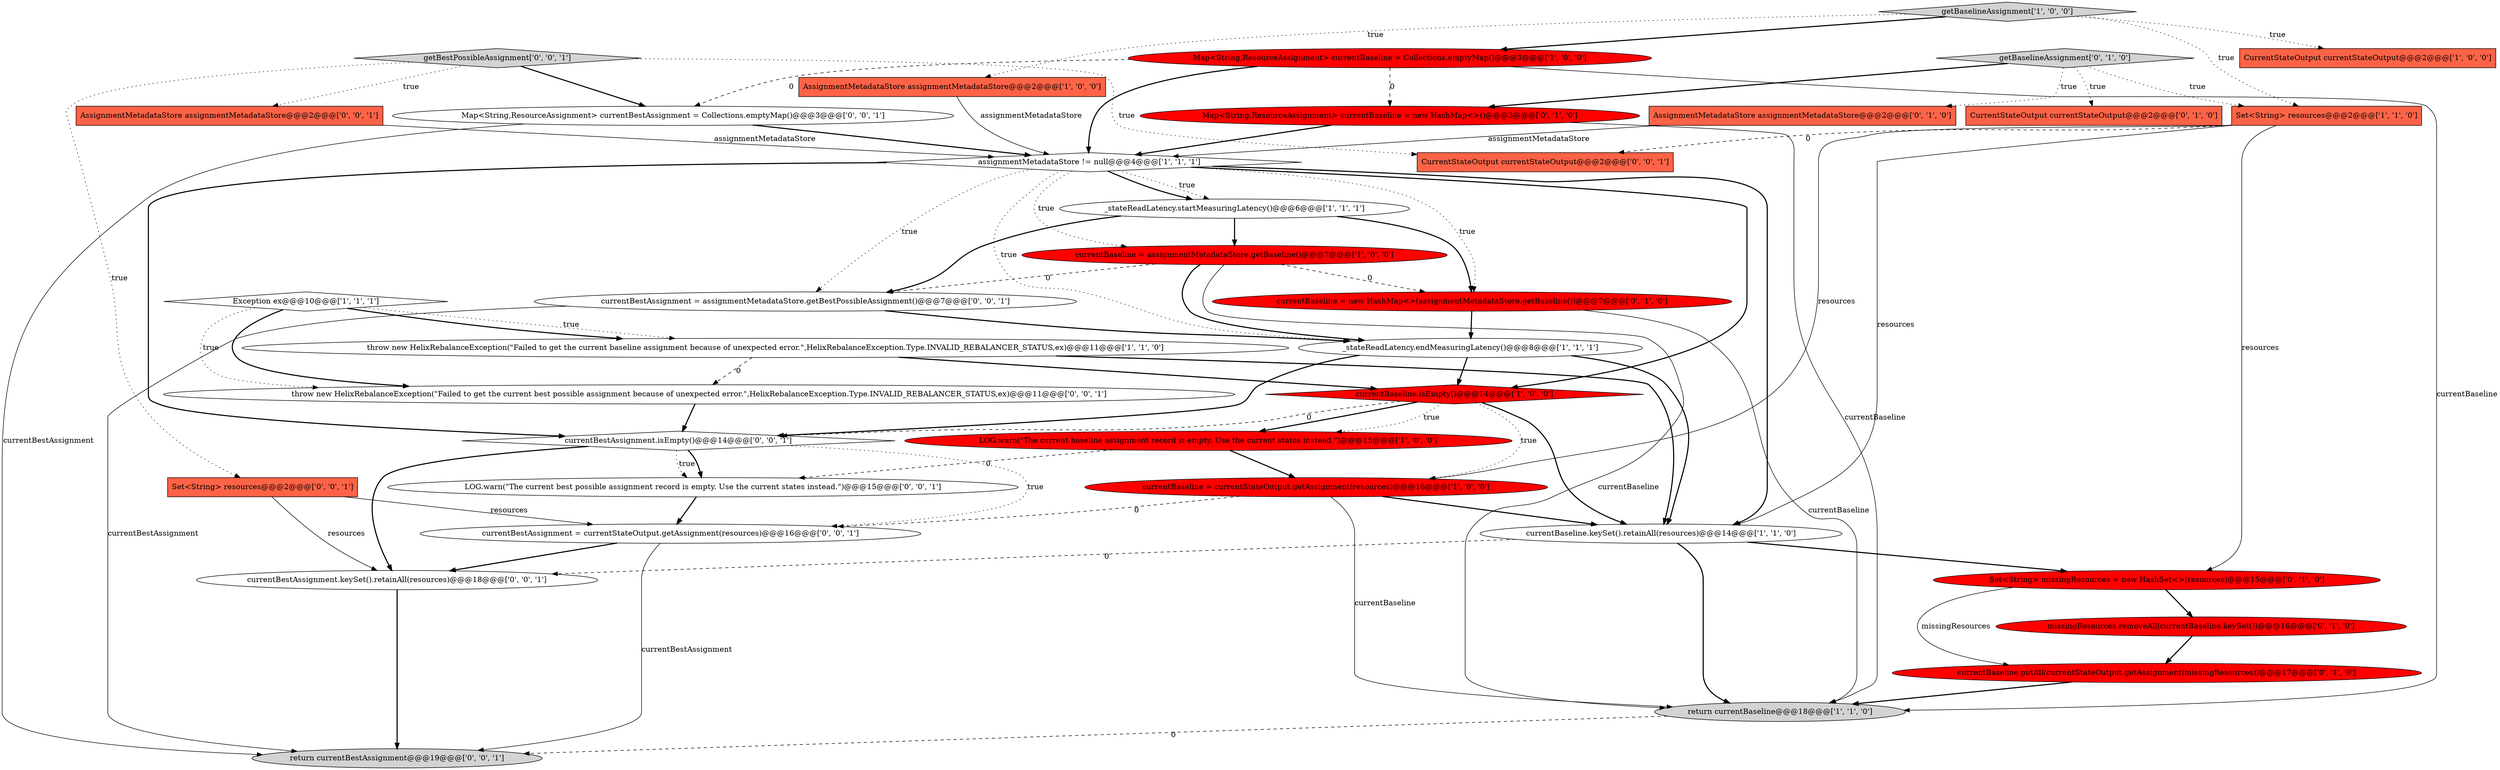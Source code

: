 digraph {
7 [style = filled, label = "Exception ex@@@10@@@['1', '1', '1']", fillcolor = white, shape = diamond image = "AAA0AAABBB1BBB"];
18 [style = filled, label = "getBaselineAssignment['0', '1', '0']", fillcolor = lightgray, shape = diamond image = "AAA0AAABBB2BBB"];
23 [style = filled, label = "Map<String,ResourceAssignment> currentBaseline = new HashMap<>()@@@3@@@['0', '1', '0']", fillcolor = red, shape = ellipse image = "AAA1AAABBB2BBB"];
30 [style = filled, label = "AssignmentMetadataStore assignmentMetadataStore@@@2@@@['0', '0', '1']", fillcolor = tomato, shape = box image = "AAA0AAABBB3BBB"];
10 [style = filled, label = "currentBaseline = assignmentMetadataStore.getBaseline()@@@7@@@['1', '0', '0']", fillcolor = red, shape = ellipse image = "AAA1AAABBB1BBB"];
22 [style = filled, label = "CurrentStateOutput currentStateOutput@@@2@@@['0', '1', '0']", fillcolor = tomato, shape = box image = "AAA0AAABBB2BBB"];
1 [style = filled, label = "Map<String,ResourceAssignment> currentBaseline = Collections.emptyMap()@@@3@@@['1', '0', '0']", fillcolor = red, shape = ellipse image = "AAA1AAABBB1BBB"];
34 [style = filled, label = "currentBestAssignment.keySet().retainAll(resources)@@@18@@@['0', '0', '1']", fillcolor = white, shape = ellipse image = "AAA0AAABBB3BBB"];
25 [style = filled, label = "currentBestAssignment = currentStateOutput.getAssignment(resources)@@@16@@@['0', '0', '1']", fillcolor = white, shape = ellipse image = "AAA0AAABBB3BBB"];
15 [style = filled, label = "LOG.warn(\"The current baseline assignment record is empty. Use the current states instead.\")@@@15@@@['1', '0', '0']", fillcolor = red, shape = ellipse image = "AAA1AAABBB1BBB"];
29 [style = filled, label = "Set<String> resources@@@2@@@['0', '0', '1']", fillcolor = tomato, shape = box image = "AAA0AAABBB3BBB"];
14 [style = filled, label = "currentBaseline.keySet().retainAll(resources)@@@14@@@['1', '1', '0']", fillcolor = white, shape = ellipse image = "AAA0AAABBB1BBB"];
28 [style = filled, label = "currentBestAssignment = assignmentMetadataStore.getBestPossibleAssignment()@@@7@@@['0', '0', '1']", fillcolor = white, shape = ellipse image = "AAA0AAABBB3BBB"];
6 [style = filled, label = "return currentBaseline@@@18@@@['1', '1', '0']", fillcolor = lightgray, shape = ellipse image = "AAA0AAABBB1BBB"];
2 [style = filled, label = "currentBaseline.isEmpty()@@@14@@@['1', '0', '0']", fillcolor = red, shape = diamond image = "AAA1AAABBB1BBB"];
26 [style = filled, label = "return currentBestAssignment@@@19@@@['0', '0', '1']", fillcolor = lightgray, shape = ellipse image = "AAA0AAABBB3BBB"];
16 [style = filled, label = "currentBaseline = new HashMap<>(assignmentMetadataStore.getBaseline())@@@7@@@['0', '1', '0']", fillcolor = red, shape = ellipse image = "AAA1AAABBB2BBB"];
17 [style = filled, label = "missingResources.removeAll(currentBaseline.keySet())@@@16@@@['0', '1', '0']", fillcolor = red, shape = ellipse image = "AAA1AAABBB2BBB"];
3 [style = filled, label = "getBaselineAssignment['1', '0', '0']", fillcolor = lightgray, shape = diamond image = "AAA0AAABBB1BBB"];
20 [style = filled, label = "AssignmentMetadataStore assignmentMetadataStore@@@2@@@['0', '1', '0']", fillcolor = tomato, shape = box image = "AAA0AAABBB2BBB"];
21 [style = filled, label = "Set<String> missingResources = new HashSet<>(resources)@@@15@@@['0', '1', '0']", fillcolor = red, shape = ellipse image = "AAA1AAABBB2BBB"];
33 [style = filled, label = "LOG.warn(\"The current best possible assignment record is empty. Use the current states instead.\")@@@15@@@['0', '0', '1']", fillcolor = white, shape = ellipse image = "AAA0AAABBB3BBB"];
8 [style = filled, label = "_stateReadLatency.startMeasuringLatency()@@@6@@@['1', '1', '1']", fillcolor = white, shape = ellipse image = "AAA0AAABBB1BBB"];
12 [style = filled, label = "_stateReadLatency.endMeasuringLatency()@@@8@@@['1', '1', '1']", fillcolor = white, shape = ellipse image = "AAA0AAABBB1BBB"];
13 [style = filled, label = "throw new HelixRebalanceException(\"Failed to get the current baseline assignment because of unexpected error.\",HelixRebalanceException.Type.INVALID_REBALANCER_STATUS,ex)@@@11@@@['1', '1', '0']", fillcolor = white, shape = ellipse image = "AAA0AAABBB1BBB"];
4 [style = filled, label = "AssignmentMetadataStore assignmentMetadataStore@@@2@@@['1', '0', '0']", fillcolor = tomato, shape = box image = "AAA0AAABBB1BBB"];
5 [style = filled, label = "assignmentMetadataStore != null@@@4@@@['1', '1', '1']", fillcolor = white, shape = diamond image = "AAA0AAABBB1BBB"];
35 [style = filled, label = "CurrentStateOutput currentStateOutput@@@2@@@['0', '0', '1']", fillcolor = tomato, shape = box image = "AAA0AAABBB3BBB"];
19 [style = filled, label = "currentBaseline.putAll(currentStateOutput.getAssignment(missingResources))@@@17@@@['0', '1', '0']", fillcolor = red, shape = ellipse image = "AAA1AAABBB2BBB"];
27 [style = filled, label = "throw new HelixRebalanceException(\"Failed to get the current best possible assignment because of unexpected error.\",HelixRebalanceException.Type.INVALID_REBALANCER_STATUS,ex)@@@11@@@['0', '0', '1']", fillcolor = white, shape = ellipse image = "AAA0AAABBB3BBB"];
0 [style = filled, label = "CurrentStateOutput currentStateOutput@@@2@@@['1', '0', '0']", fillcolor = tomato, shape = box image = "AAA0AAABBB1BBB"];
24 [style = filled, label = "getBestPossibleAssignment['0', '0', '1']", fillcolor = lightgray, shape = diamond image = "AAA0AAABBB3BBB"];
9 [style = filled, label = "Set<String> resources@@@2@@@['1', '1', '0']", fillcolor = tomato, shape = box image = "AAA0AAABBB1BBB"];
11 [style = filled, label = "currentBaseline = currentStateOutput.getAssignment(resources)@@@16@@@['1', '0', '0']", fillcolor = red, shape = ellipse image = "AAA1AAABBB1BBB"];
31 [style = filled, label = "currentBestAssignment.isEmpty()@@@14@@@['0', '0', '1']", fillcolor = white, shape = diamond image = "AAA0AAABBB3BBB"];
32 [style = filled, label = "Map<String,ResourceAssignment> currentBestAssignment = Collections.emptyMap()@@@3@@@['0', '0', '1']", fillcolor = white, shape = ellipse image = "AAA0AAABBB3BBB"];
1->5 [style = bold, label=""];
8->16 [style = bold, label=""];
8->10 [style = bold, label=""];
25->34 [style = bold, label=""];
11->14 [style = bold, label=""];
24->35 [style = dotted, label="true"];
10->6 [style = solid, label="currentBaseline"];
24->32 [style = bold, label=""];
1->6 [style = solid, label="currentBaseline"];
2->15 [style = dotted, label="true"];
10->28 [style = dashed, label="0"];
5->12 [style = dotted, label="true"];
18->20 [style = dotted, label="true"];
2->11 [style = dotted, label="true"];
12->2 [style = bold, label=""];
15->11 [style = bold, label=""];
32->26 [style = solid, label="currentBestAssignment"];
33->25 [style = bold, label=""];
34->26 [style = bold, label=""];
10->12 [style = bold, label=""];
6->26 [style = dashed, label="0"];
2->14 [style = bold, label=""];
2->15 [style = bold, label=""];
15->33 [style = dashed, label="0"];
3->0 [style = dotted, label="true"];
7->27 [style = dotted, label="true"];
13->14 [style = bold, label=""];
31->25 [style = dotted, label="true"];
8->28 [style = bold, label=""];
7->13 [style = dotted, label="true"];
9->14 [style = solid, label="resources"];
27->31 [style = bold, label=""];
19->6 [style = bold, label=""];
31->33 [style = dotted, label="true"];
9->11 [style = solid, label="resources"];
29->34 [style = solid, label="resources"];
31->33 [style = bold, label=""];
12->14 [style = bold, label=""];
16->6 [style = solid, label="currentBaseline"];
5->8 [style = dotted, label="true"];
21->19 [style = solid, label="missingResources"];
28->26 [style = solid, label="currentBestAssignment"];
14->6 [style = bold, label=""];
12->31 [style = bold, label=""];
14->21 [style = bold, label=""];
23->5 [style = bold, label=""];
18->23 [style = bold, label=""];
3->1 [style = bold, label=""];
20->5 [style = solid, label="assignmentMetadataStore"];
5->10 [style = dotted, label="true"];
24->30 [style = dotted, label="true"];
4->5 [style = solid, label="assignmentMetadataStore"];
3->9 [style = dotted, label="true"];
28->12 [style = bold, label=""];
1->32 [style = dashed, label="0"];
31->34 [style = bold, label=""];
9->35 [style = dashed, label="0"];
9->21 [style = solid, label="resources"];
13->27 [style = dashed, label="0"];
18->9 [style = dotted, label="true"];
5->16 [style = dotted, label="true"];
11->25 [style = dashed, label="0"];
10->16 [style = dashed, label="0"];
1->23 [style = dashed, label="0"];
5->28 [style = dotted, label="true"];
13->2 [style = bold, label=""];
18->22 [style = dotted, label="true"];
11->6 [style = solid, label="currentBaseline"];
7->13 [style = bold, label=""];
32->5 [style = bold, label=""];
5->8 [style = bold, label=""];
14->34 [style = dashed, label="0"];
24->29 [style = dotted, label="true"];
3->4 [style = dotted, label="true"];
23->6 [style = solid, label="currentBaseline"];
5->14 [style = bold, label=""];
17->19 [style = bold, label=""];
2->31 [style = dashed, label="0"];
5->2 [style = bold, label=""];
29->25 [style = solid, label="resources"];
5->31 [style = bold, label=""];
30->5 [style = solid, label="assignmentMetadataStore"];
7->27 [style = bold, label=""];
25->26 [style = solid, label="currentBestAssignment"];
16->12 [style = bold, label=""];
21->17 [style = bold, label=""];
}
